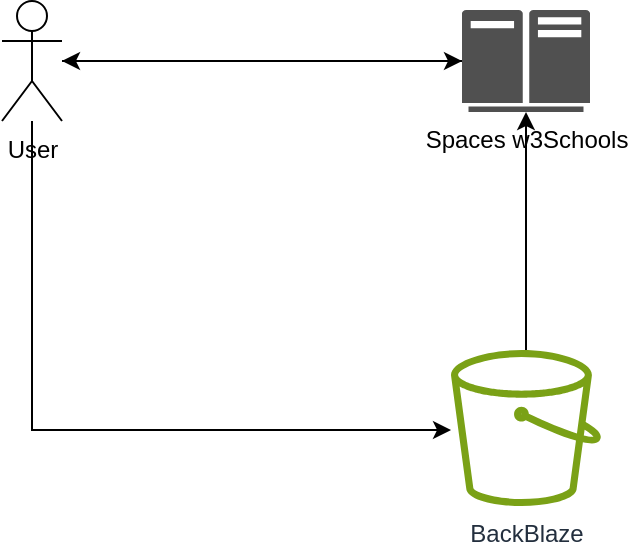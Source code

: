<mxfile version="22.1.2" type="github">
  <diagram name="Page-1" id="YVAAPBM7fdxGEQpUWvqQ">
    <mxGraphModel dx="984" dy="630" grid="1" gridSize="10" guides="1" tooltips="1" connect="1" arrows="1" fold="1" page="1" pageScale="1" pageWidth="827" pageHeight="1169" math="0" shadow="0">
      <root>
        <mxCell id="0" />
        <mxCell id="1" parent="0" />
        <mxCell id="Zbop_DpolJmUpwJnHtxU-6" style="edgeStyle=orthogonalEdgeStyle;rounded=0;orthogonalLoop=1;jettySize=auto;html=1;" parent="1" source="Zbop_DpolJmUpwJnHtxU-2" target="Zbop_DpolJmUpwJnHtxU-3" edge="1">
          <mxGeometry relative="1" as="geometry" />
        </mxCell>
        <mxCell id="Zbop_DpolJmUpwJnHtxU-2" value="BackBlaze" style="sketch=0;outlineConnect=0;fontColor=#232F3E;gradientColor=none;fillColor=#7AA116;strokeColor=none;dashed=0;verticalLabelPosition=bottom;verticalAlign=top;align=center;html=1;fontSize=12;fontStyle=0;aspect=fixed;pointerEvents=1;shape=mxgraph.aws4.bucket;" parent="1" vertex="1">
          <mxGeometry x="324.5" y="310" width="75" height="78" as="geometry" />
        </mxCell>
        <mxCell id="Zbop_DpolJmUpwJnHtxU-11" style="edgeStyle=orthogonalEdgeStyle;rounded=0;orthogonalLoop=1;jettySize=auto;html=1;" parent="1" source="Zbop_DpolJmUpwJnHtxU-3" target="Zbop_DpolJmUpwJnHtxU-9" edge="1">
          <mxGeometry relative="1" as="geometry" />
        </mxCell>
        <mxCell id="Zbop_DpolJmUpwJnHtxU-3" value="Spaces w3Schools" style="sketch=0;pointerEvents=1;shadow=0;dashed=0;html=1;strokeColor=none;fillColor=#505050;labelPosition=center;verticalLabelPosition=bottom;verticalAlign=top;outlineConnect=0;align=center;shape=mxgraph.office.servers.mainframe_host;" parent="1" vertex="1">
          <mxGeometry x="330" y="140" width="64" height="51" as="geometry" />
        </mxCell>
        <mxCell id="Zbop_DpolJmUpwJnHtxU-10" style="edgeStyle=orthogonalEdgeStyle;rounded=0;orthogonalLoop=1;jettySize=auto;html=1;" parent="1" source="Zbop_DpolJmUpwJnHtxU-9" target="Zbop_DpolJmUpwJnHtxU-3" edge="1">
          <mxGeometry relative="1" as="geometry" />
        </mxCell>
        <mxCell id="Zbop_DpolJmUpwJnHtxU-12" style="edgeStyle=orthogonalEdgeStyle;rounded=0;orthogonalLoop=1;jettySize=auto;html=1;" parent="1" source="Zbop_DpolJmUpwJnHtxU-9" target="Zbop_DpolJmUpwJnHtxU-2" edge="1">
          <mxGeometry relative="1" as="geometry">
            <mxPoint x="362" y="324.5" as="targetPoint" />
            <mxPoint x="130" y="180" as="sourcePoint" />
            <Array as="points">
              <mxPoint x="115" y="350" />
            </Array>
          </mxGeometry>
        </mxCell>
        <mxCell id="Zbop_DpolJmUpwJnHtxU-9" value="User&lt;br&gt;" style="shape=umlActor;verticalLabelPosition=bottom;verticalAlign=top;html=1;outlineConnect=0;" parent="1" vertex="1">
          <mxGeometry x="100" y="135.5" width="30" height="60" as="geometry" />
        </mxCell>
      </root>
    </mxGraphModel>
  </diagram>
</mxfile>
